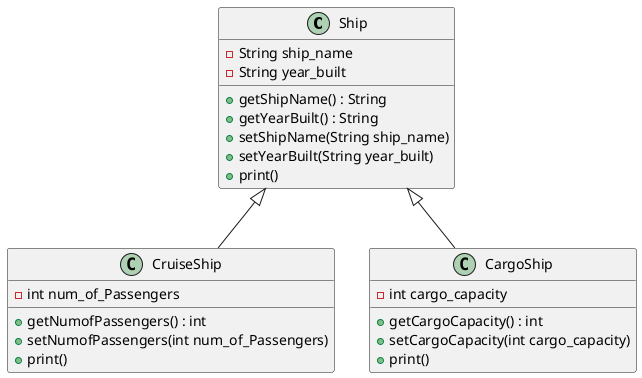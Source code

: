 @startuml

class Ship{
    -String ship_name
    -String year_built

    +getShipName() : String
    +getYearBuilt() : String
    +setShipName(String ship_name)
    +setYearBuilt(String year_built)
    +print()
}
class CruiseShip extends Ship{
    -int num_of_Passengers

    +getNumofPassengers() : int
    +setNumofPassengers(int num_of_Passengers)
    +print()
}
class CargoShip extends Ship{
    -int cargo_capacity

    +getCargoCapacity() : int
    +setCargoCapacity(int cargo_capacity)
    +print()

}

@enduml